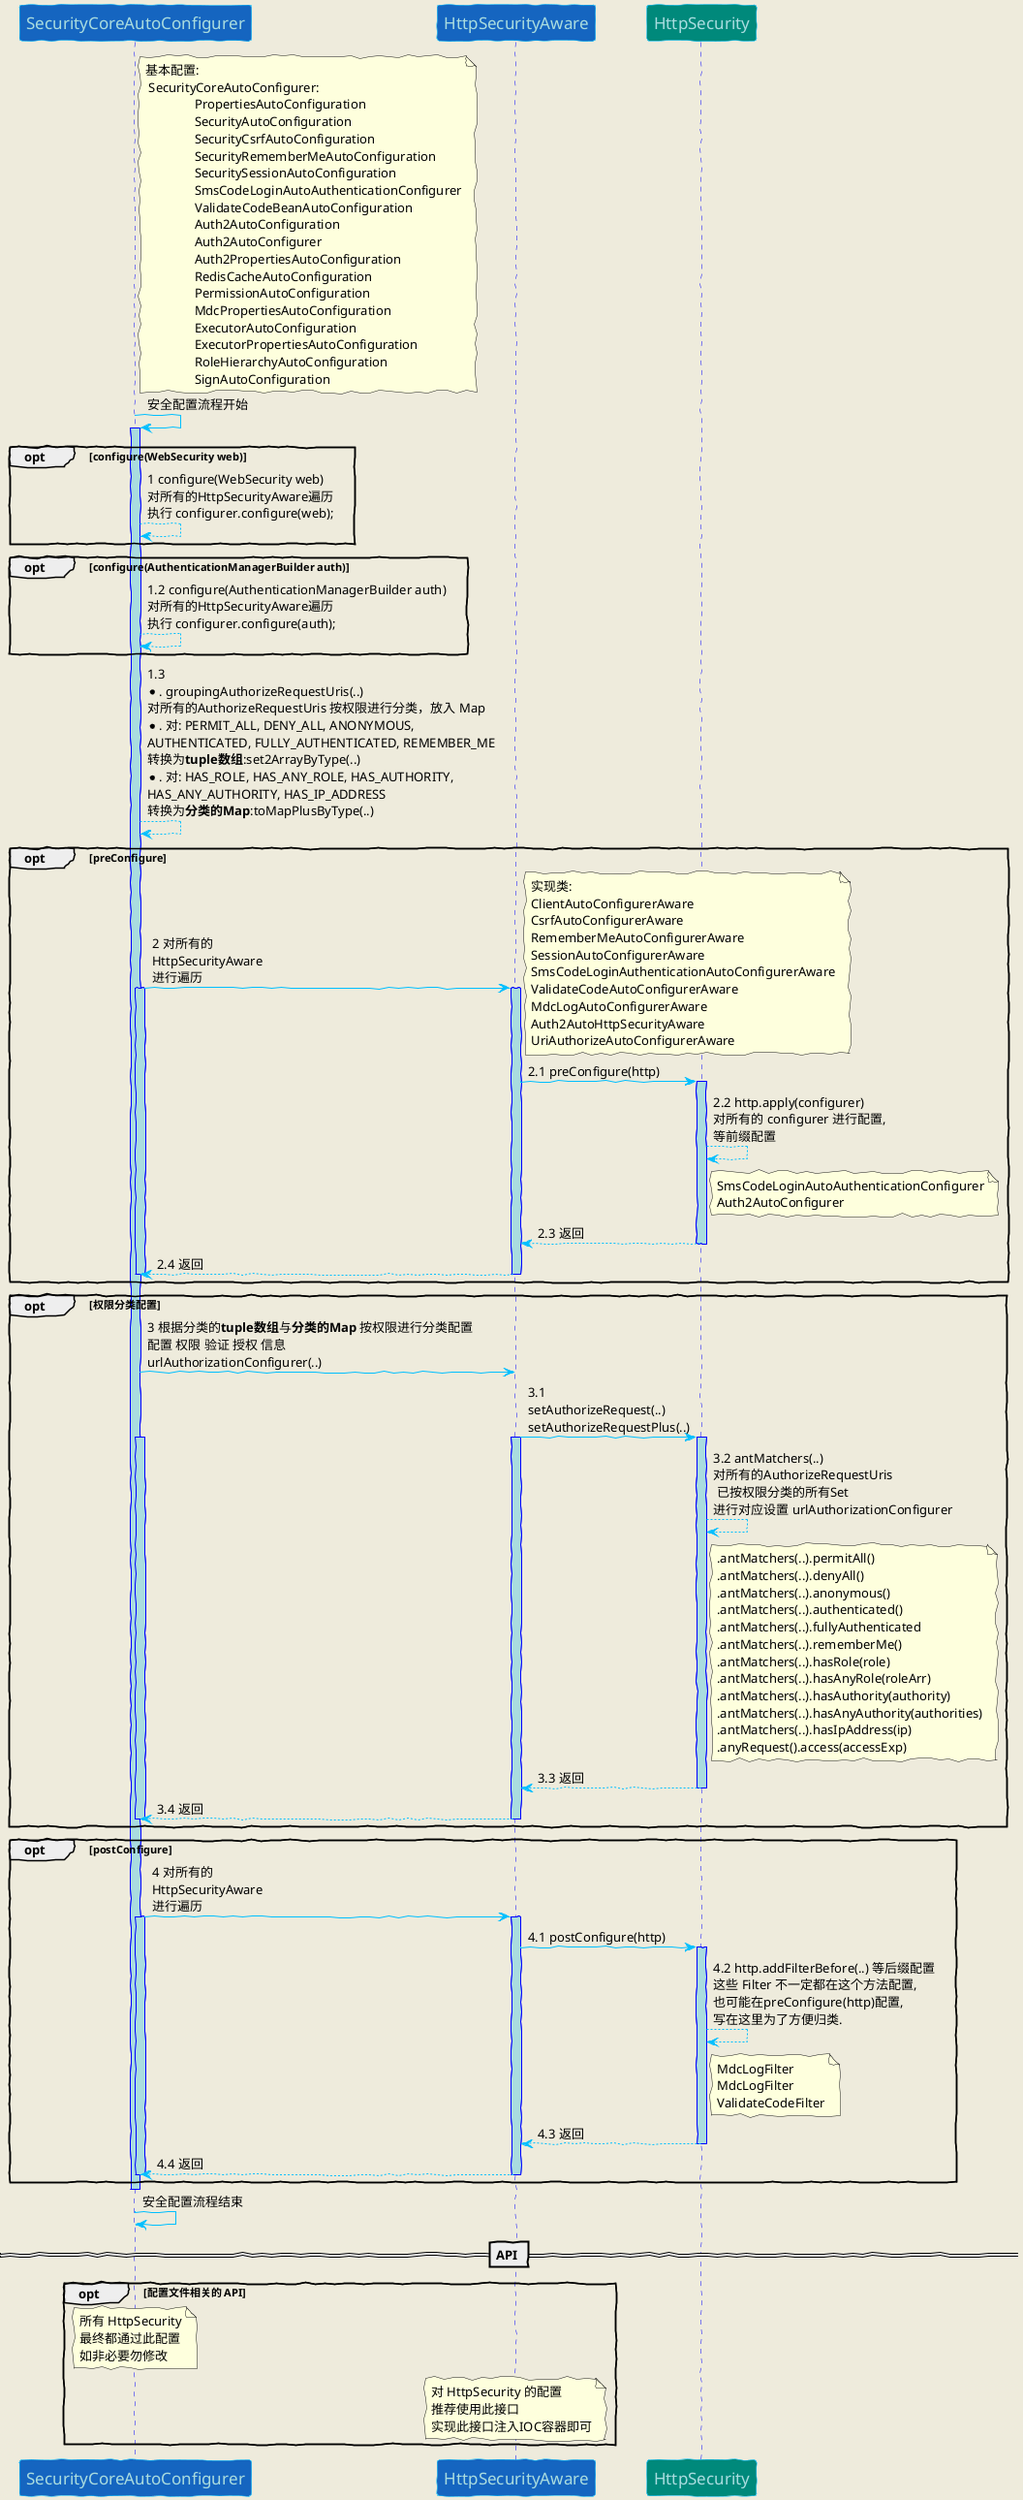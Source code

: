 @startuml

skinparam backgroundColor #EEEBDC
skinparam handwritten true
skinparam sequence {
ArrowColor DeepSkyBlue
ActorBorderColor DeepSkyBlue
LifeLineBorderColor blue
LifeLineBackgroundColor #A9DCDF
ParticipantBorderColor DeepSkyBlue
ParticipantBackgroundColor #00897b
ParticipantFontName Impact
ParticipantFontSize 17
ParticipantFontColor #A9DCDF
ActorBackgroundColor aqua
ActorFontColor DeepSkyBlue
ActorFontSize 17
ActorFontName Aapex
}

participant "SecurityCoreAutoConfigurer" #1565c0
note right SecurityCoreAutoConfigurer: 基本配置:\n SecurityCoreAutoConfigurer: \n\
               PropertiesAutoConfiguration\n               SecurityAutoConfiguration\n\
               SecurityCsrfAutoConfiguration\n               SecurityRememberMeAutoConfiguration\n\
               SecuritySessionAutoConfiguration\n\                SmsCodeLoginAutoAuthenticationConfigurer\n\
               ValidateCodeBeanAutoConfiguration\n\                Auth2AutoConfiguration\n\
               Auth2AutoConfigurer\n\                Auth2PropertiesAutoConfiguration\n\
               RedisCacheAutoConfiguration\n\                PermissionAutoConfiguration\n\
               MdcPropertiesAutoConfiguration\n\                ExecutorAutoConfiguration\n\
               ExecutorPropertiesAutoConfiguration\n\                RoleHierarchyAutoConfiguration\n\
               SignAutoConfiguration

SecurityCoreAutoConfigurer -> SecurityCoreAutoConfigurer: 安全配置流程开始

activate SecurityCoreAutoConfigurer

opt configure(WebSecurity web)
SecurityCoreAutoConfigurer --> SecurityCoreAutoConfigurer: 1 configure(WebSecurity web)\n\
对所有的HttpSecurityAware遍历\n\
执行 configurer.configure(web);
end

opt configure(AuthenticationManagerBuilder auth)
SecurityCoreAutoConfigurer --> SecurityCoreAutoConfigurer: 1.2 configure(AuthenticationManagerBuilder auth)\n\
对所有的HttpSecurityAware遍历\n\
执行 configurer.configure(auth);
end

SecurityCoreAutoConfigurer --> SecurityCoreAutoConfigurer: 1.3 \n\
*. groupingAuthorizeRequestUris(..)\n\
对所有的AuthorizeRequestUris 按权限进行分类，放入 Map\n\
*. 对: PERMIT_ALL, DENY_ALL, ANONYMOUS,\nAUTHENTICATED, FULLY_AUTHENTICATED, REMEMBER_ME\n\
转换为**tuple数组**:set2ArrayByType(..)\n\
*. 对: HAS_ROLE, HAS_ANY_ROLE, HAS_AUTHORITY, \nHAS_ANY_AUTHORITY, HAS_IP_ADDRESS\n\
转换为**分类的Map**:toMapPlusByType(..)
opt preConfigure
participant "HttpSecurityAware" #1565c0
SecurityCoreAutoConfigurer -> HttpSecurityAware: 2 对所有的\nHttpSecurityAware\n进行遍历
activate SecurityCoreAutoConfigurer
activate HttpSecurityAware
note right : 实现类:\n\
ClientAutoConfigurerAware\n\
CsrfAutoConfigurerAware\n\
RememberMeAutoConfigurerAware\n\
SessionAutoConfigurerAware\n\
SmsCodeLoginAuthenticationAutoConfigurerAware\n\
ValidateCodeAutoConfigurerAware\n\
MdcLogAutoConfigurerAware\n\
Auth2AutoHttpSecurityAware\n\
UriAuthorizeAutoConfigurerAware
HttpSecurityAware -> HttpSecurity: 2.1 preConfigure(http)
activate HttpSecurity
HttpSecurity --> HttpSecurity: 2.2 http.apply(configurer)\n对所有的 configurer 进行配置,\n等前缀配置
note right HttpSecurity: SmsCodeLoginAutoAuthenticationConfigurer\n\
Auth2AutoConfigurer
HttpSecurity --> HttpSecurityAware: 2.3 返回
deactivate HttpSecurity
HttpSecurityAware --> SecurityCoreAutoConfigurer: 2.4 返回
deactivate SecurityCoreAutoConfigurer
deactivate HttpSecurityAware
end
opt 权限分类配置
SecurityCoreAutoConfigurer -> HttpSecurityAware: 3 根据分类的**tuple数组**与**分类的Map** 按权限进行分类配置\n\
配置 权限 验证 授权 信息\n\
urlAuthorizationConfigurer(..)
HttpSecurityAware -> HttpSecurity: 3.1 \n\
setAuthorizeRequest(..)\n\
setAuthorizeRequestPlus(..)
activate HttpSecurityAware
activate SecurityCoreAutoConfigurer
activate HttpSecurity
HttpSecurity --> HttpSecurity: 3.2 antMatchers(..)\n对所有的AuthorizeRequestUris\n 已按权限分类的所有Set\n\
进行对应设置 urlAuthorizationConfigurer
note right HttpSecurity: .antMatchers(..).permitAll()\n\
.antMatchers(..).denyAll()\n\
.antMatchers(..).anonymous()\n\
.antMatchers(..).authenticated()\n\
.antMatchers(..).fullyAuthenticated\n\
.antMatchers(..).rememberMe()\n\
.antMatchers(..).hasRole(role)\n\
.antMatchers(..).hasAnyRole(roleArr)\n\
.antMatchers(..).hasAuthority(authority)\n\
.antMatchers(..).hasAnyAuthority(authorities)\n\
.antMatchers(..).hasIpAddress(ip)\n\
.anyRequest().access(accessExp)
HttpSecurity --> HttpSecurityAware: 3.3 返回
deactivate HttpSecurity
HttpSecurityAware --> SecurityCoreAutoConfigurer: 3.4 返回
deactivate HttpSecurityAware
deactivate SecurityCoreAutoConfigurer
end
activate SecurityCoreAutoConfigurer
opt postConfigure
SecurityCoreAutoConfigurer -> HttpSecurityAware: 4 对所有的\nHttpSecurityAware\n进行遍历
activate SecurityCoreAutoConfigurer
activate HttpSecurityAware
HttpSecurityAware -> HttpSecurity: 4.1 postConfigure(http)
activate HttpSecurity
HttpSecurity --> HttpSecurity: 4.2 http.addFilterBefore(..) 等后缀配置\n\
这些 Filter 不一定都在这个方法配置, \n也可能在preConfigure(http)配置,\n\
写在这里为了方便归类.
note right HttpSecurity: MdcLogFilter\n\
MdcLogFilter\n\
ValidateCodeFilter
HttpSecurity --> HttpSecurityAware: 4.3 返回
deactivate HttpSecurity

HttpSecurityAware --> SecurityCoreAutoConfigurer: 4.4 返回
deactivate SecurityCoreAutoConfigurer
deactivate HttpSecurityAware
end
deactivate SecurityCoreAutoConfigurer

deactivate SecurityCoreAutoConfigurer

SecurityCoreAutoConfigurer -> SecurityCoreAutoConfigurer: 安全配置流程结束

== API ==
opt 配置文件相关的 API
note over SecurityCoreAutoConfigurer: 所有 HttpSecurity\n最终都通过此配置\n如非必要勿修改
note over HttpSecurityAware: 对 HttpSecurity 的配置\n推荐使用此接口\n实现此接口注入IOC容器即可

end

@enduml